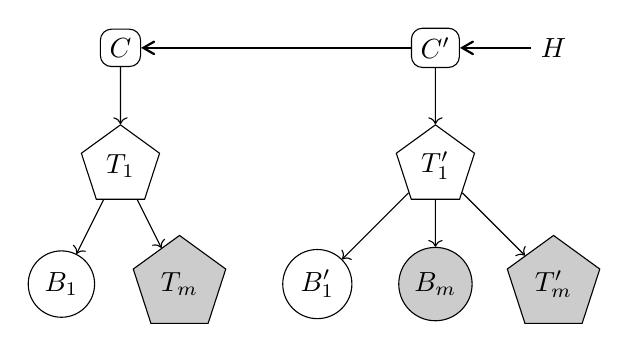 \begin{tikzpicture}[node distance=1.5cm, every node/.style={align=center}]
\tikzstyle{commit}=[rectangle, draw, rounded corners]
\tikzstyle{tree}=[regular polygon, regular polygon sides=5, draw, thin]
\tikzstyle{blob}=[circle, draw, thin]

% mock tree/blob object
\tikzstyle{mock_tree}=[regular polygon, regular polygon sides=5, draw, thin,
  fill=black!20]
\tikzstyle{mock_blob}=[circle, draw, thin, fill=black!20]

\tikzstyle{parent}=[-angle 60, draw, thick]
\tikzstyle{edge from parent}=[->, draw]
\tikzstyle{2obj}=[->, draw]
% tree 1
\node[commit](ci1){$C$}
child{node[tree](tr1){$T_1$}
  child{node[blob](b1_1){$B_1$}}
  child{node[mock_tree](tr1_1){$T_m$}}
};

% tree 2
\node[commit, right of=ci1, node distance=4cm](ci2){$C'$}
child{node[tree](tr2){$T'_1$}
  child{node[blob](b2_1){$B'_1$}}
  child{node[mock_blob](b2_4){$B_m$}}
  child{node[mock_tree](tr1_1){$T'_m$}}
};

\draw[parent](ci2) to (ci1);


% HEAD
\node[rectangle, right of=ci2](head){$H$};
\draw[parent](head) to (ci2);


\end{tikzpicture}
